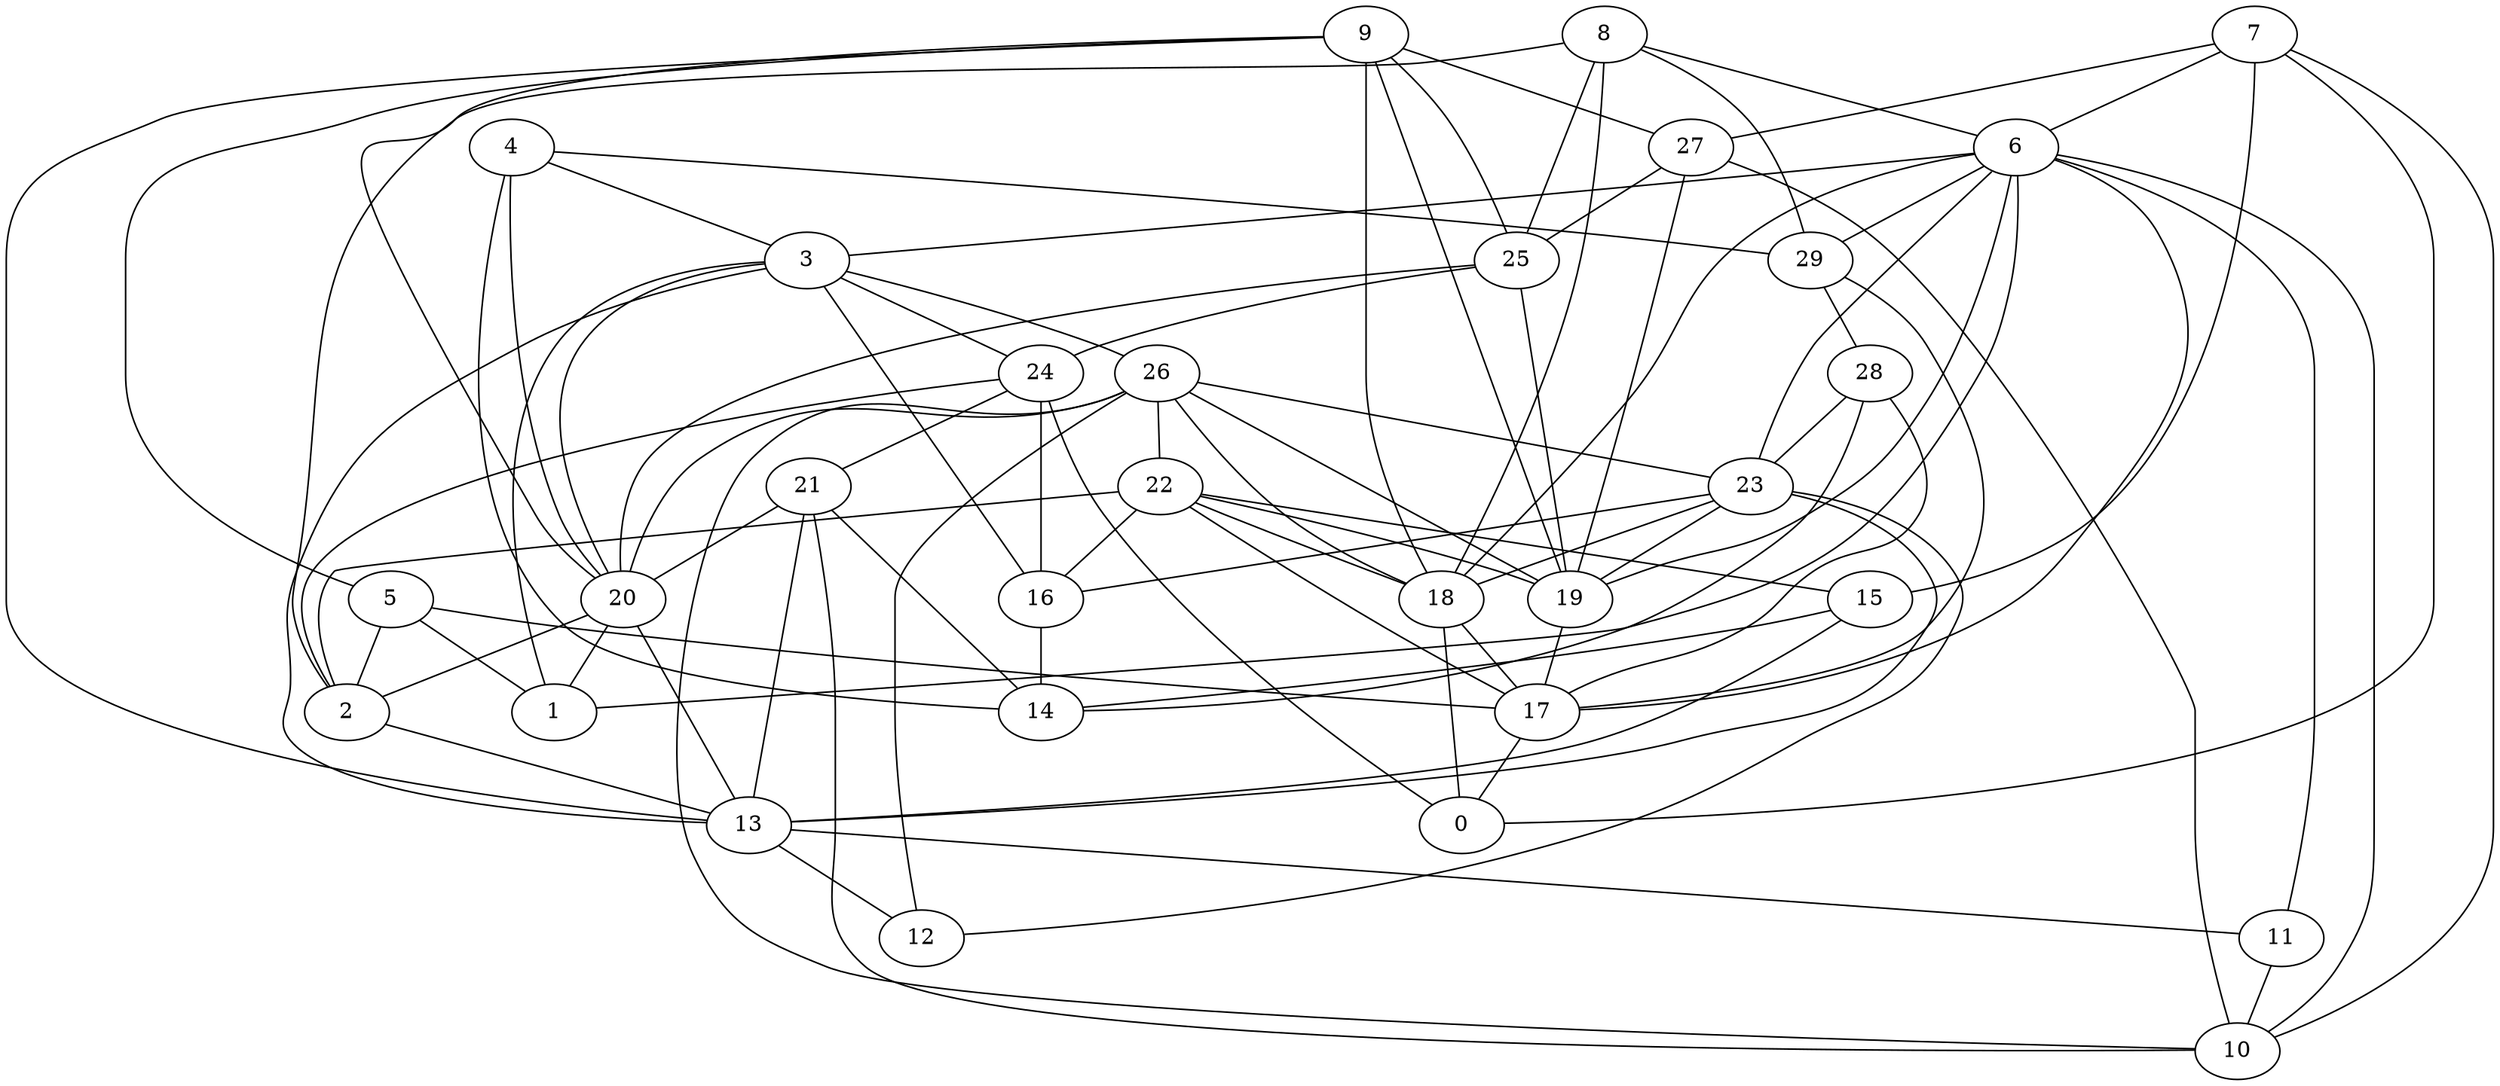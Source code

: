digraph GG_graph {

subgraph G_graph {
edge [color = black]
"20" -> "1" [dir = none]
"20" -> "2" [dir = none]
"20" -> "13" [dir = none]
"26" -> "19" [dir = none]
"26" -> "10" [dir = none]
"26" -> "23" [dir = none]
"26" -> "22" [dir = none]
"26" -> "20" [dir = none]
"26" -> "18" [dir = none]
"26" -> "12" [dir = none]
"15" -> "13" [dir = none]
"15" -> "14" [dir = none]
"13" -> "12" [dir = none]
"13" -> "11" [dir = none]
"29" -> "17" [dir = none]
"17" -> "0" [dir = none]
"28" -> "17" [dir = none]
"28" -> "23" [dir = none]
"28" -> "14" [dir = none]
"16" -> "14" [dir = none]
"21" -> "10" [dir = none]
"21" -> "13" [dir = none]
"21" -> "20" [dir = none]
"21" -> "14" [dir = none]
"23" -> "12" [dir = none]
"23" -> "18" [dir = none]
"23" -> "16" [dir = none]
"23" -> "19" [dir = none]
"23" -> "13" [dir = none]
"22" -> "15" [dir = none]
"22" -> "18" [dir = none]
"22" -> "19" [dir = none]
"22" -> "2" [dir = none]
"22" -> "17" [dir = none]
"22" -> "16" [dir = none]
"9" -> "25" [dir = none]
"9" -> "13" [dir = none]
"9" -> "19" [dir = none]
"9" -> "27" [dir = none]
"9" -> "5" [dir = none]
"9" -> "18" [dir = none]
"9" -> "20" [dir = none]
"24" -> "0" [dir = none]
"24" -> "21" [dir = none]
"24" -> "16" [dir = none]
"24" -> "2" [dir = none]
"4" -> "3" [dir = none]
"4" -> "14" [dir = none]
"4" -> "20" [dir = none]
"4" -> "29" [dir = none]
"3" -> "24" [dir = none]
"3" -> "16" [dir = none]
"3" -> "20" [dir = none]
"3" -> "13" [dir = none]
"3" -> "26" [dir = none]
"3" -> "1" [dir = none]
"6" -> "19" [dir = none]
"6" -> "23" [dir = none]
"6" -> "11" [dir = none]
"6" -> "17" [dir = none]
"6" -> "1" [dir = none]
"6" -> "3" [dir = none]
"6" -> "18" [dir = none]
"6" -> "10" [dir = none]
"6" -> "29" [dir = none]
"19" -> "17" [dir = none]
"8" -> "2" [dir = none]
"8" -> "29" [dir = none]
"8" -> "25" [dir = none]
"8" -> "18" [dir = none]
"8" -> "6" [dir = none]
"18" -> "17" [dir = none]
"18" -> "0" [dir = none]
"11" -> "10" [dir = none]
"27" -> "25" [dir = none]
"27" -> "19" [dir = none]
"7" -> "27" [dir = none]
"7" -> "0" [dir = none]
"7" -> "10" [dir = none]
"7" -> "15" [dir = none]
"7" -> "6" [dir = none]
"5" -> "17" [dir = none]
"5" -> "1" [dir = none]
"2" -> "13" [dir = none]
"25" -> "24" [dir = none]
"25" -> "20" [dir = none]
"25" -> "19" [dir = none]
"27" -> "10" [dir = none]
"5" -> "2" [dir = none]
"29" -> "28" [dir = none]
}

}
